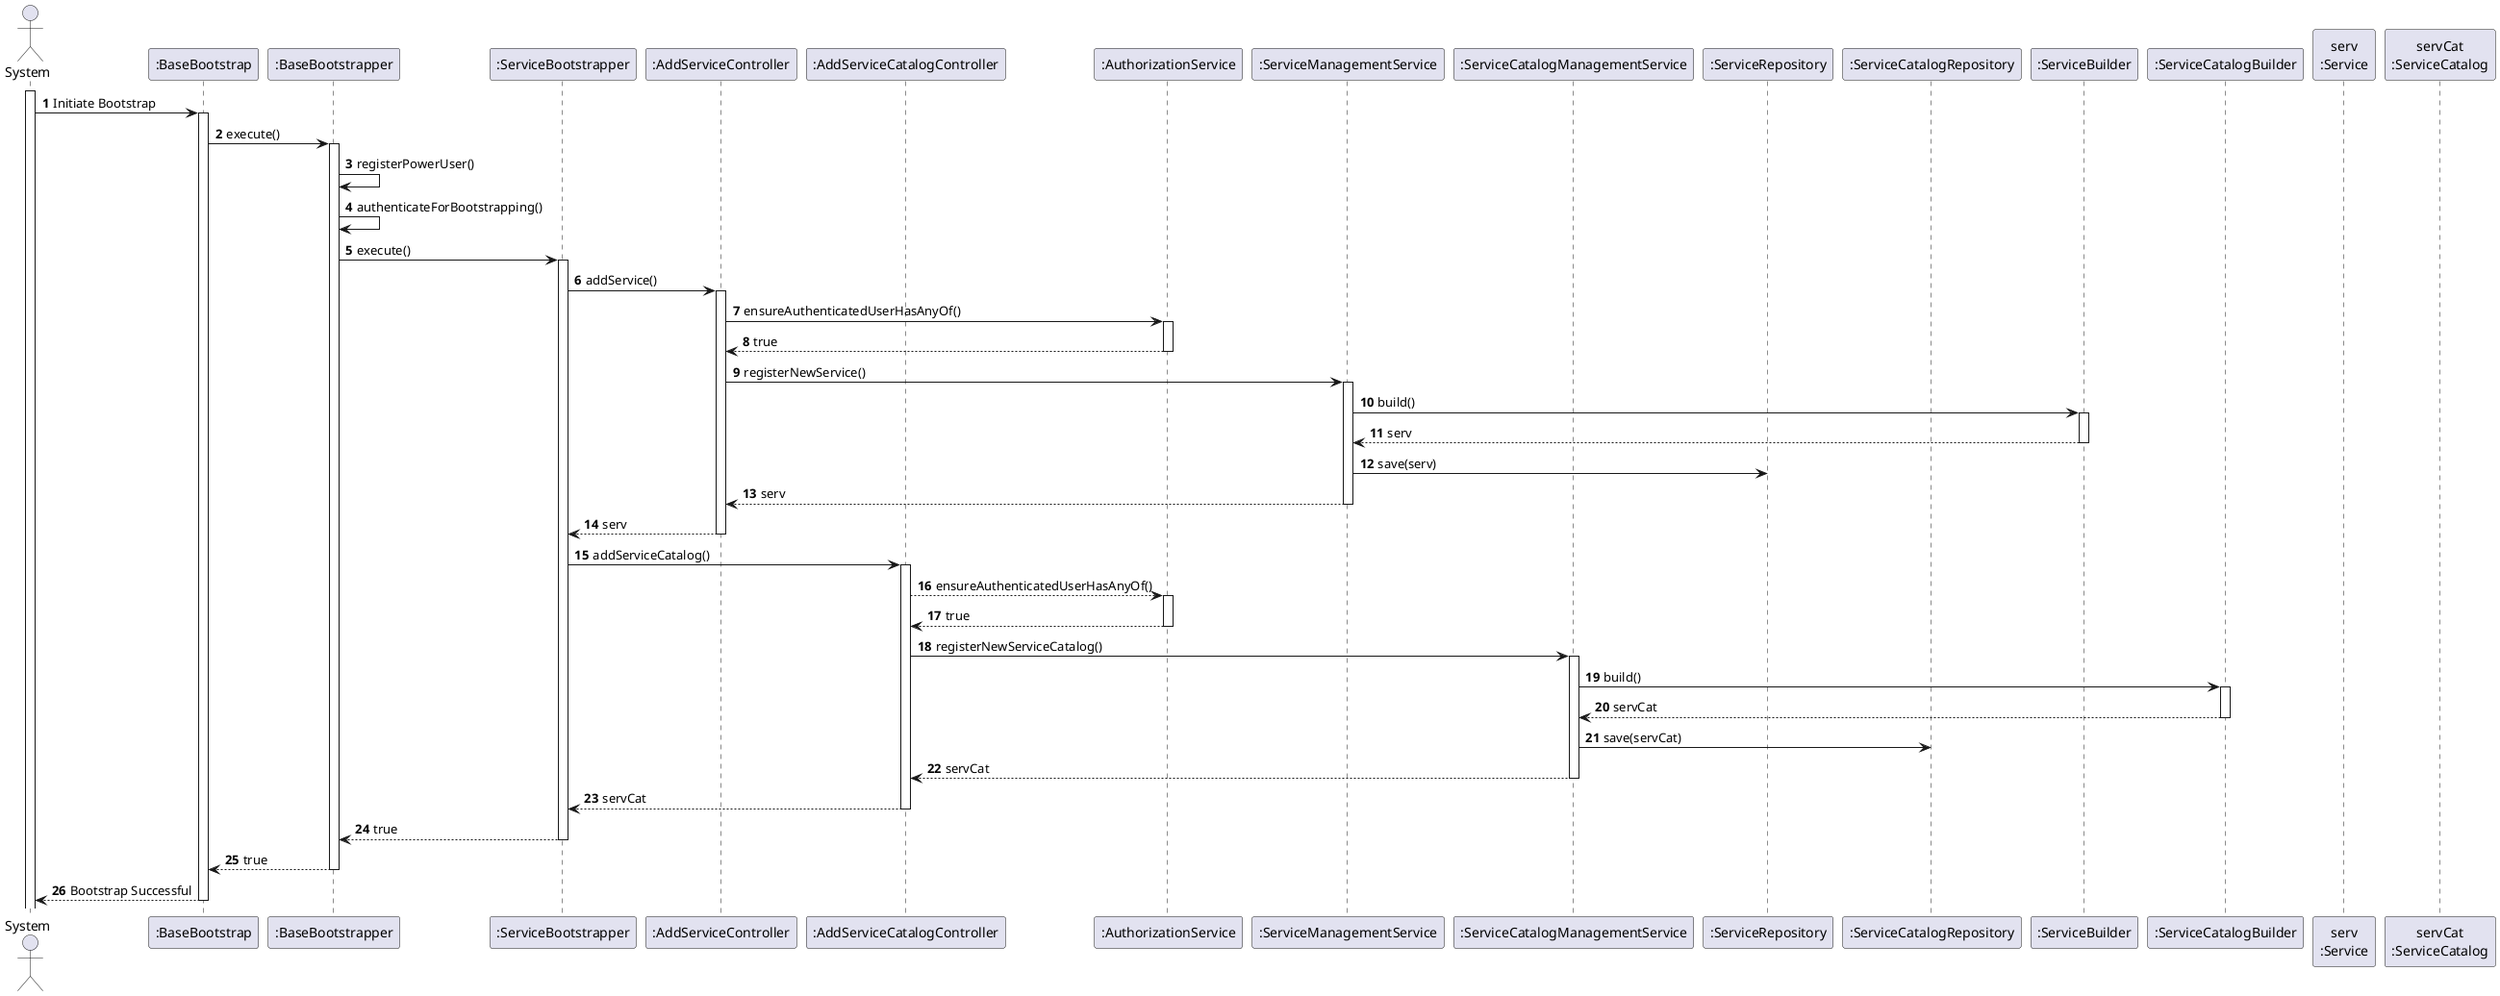 @startuml
autonumber

actor "System" as USER
participant ":BaseBootstrap" as UI
participant ":BaseBootstrapper" as CTRL
participant ":ServiceBootstrapper" as SBOOT
participant ":AddServiceController" as ASCTRL
participant ":AddServiceCatalogController" as ASCCNTRL
participant ":AuthorizationService" as AUTHZ
participant ":ServiceManagementService" as SSVC
participant ":ServiceCatalogManagementService" as SCSVC
participant ":ServiceRepository" as SREPO
participant ":ServiceCatalogRepository" as SCREPO
participant ":ServiceBuilder" as SBULD
participant ":ServiceCatalogBuilder" as SCBULD
participant "serv\n:Service" as SERV
participant "servCat\n:ServiceCatalog" as SCAT

activate USER
USER -> UI : Initiate Bootstrap

activate UI
UI -> CTRL : execute()

activate CTRL
CTRL -> CTRL : registerPowerUser()
CTRL -> CTRL : authenticateForBootstrapping()
CTRL -> SBOOT : execute()

activate SBOOT
SBOOT -> ASCTRL : addService()

activate ASCTRL
ASCTRL -> AUTHZ : ensureAuthenticatedUserHasAnyOf()

activate AUTHZ
AUTHZ --> ASCTRL : true
deactivate AUTHZ

ASCTRL -> SSVC : registerNewService()

activate SSVC
SSVC -> SBULD : build()

activate SBULD
SBULD --> SSVC : serv
deactivate SBULD

SSVC -> SREPO : save(serv)
SSVC --> ASCTRL : serv
deactivate SSVC

ASCTRL --> SBOOT : serv
deactivate ASCTRL

SBOOT -> ASCCNTRL : addServiceCatalog()

activate ASCCNTRL
ASCCNTRL --> AUTHZ : ensureAuthenticatedUserHasAnyOf()

activate AUTHZ
AUTHZ --> ASCCNTRL : true
deactivate AUTHZ

ASCCNTRL -> SCSVC : registerNewServiceCatalog()

activate SCSVC
SCSVC -> SCBULD : build()

activate SCBULD
SCBULD --> SCSVC : servCat
deactivate SCBULD

SCSVC -> SCREPO : save(servCat)
SCSVC --> ASCCNTRL : servCat
deactivate SCSVC

ASCCNTRL --> SBOOT : servCat
deactivate ASCCNTRL

SBOOT --> CTRL : true
deactivate SBOOT

CTRL --> UI : true
deactivate CTRL

UI --> USER : Bootstrap Successful
deactivate UI

@enduml





